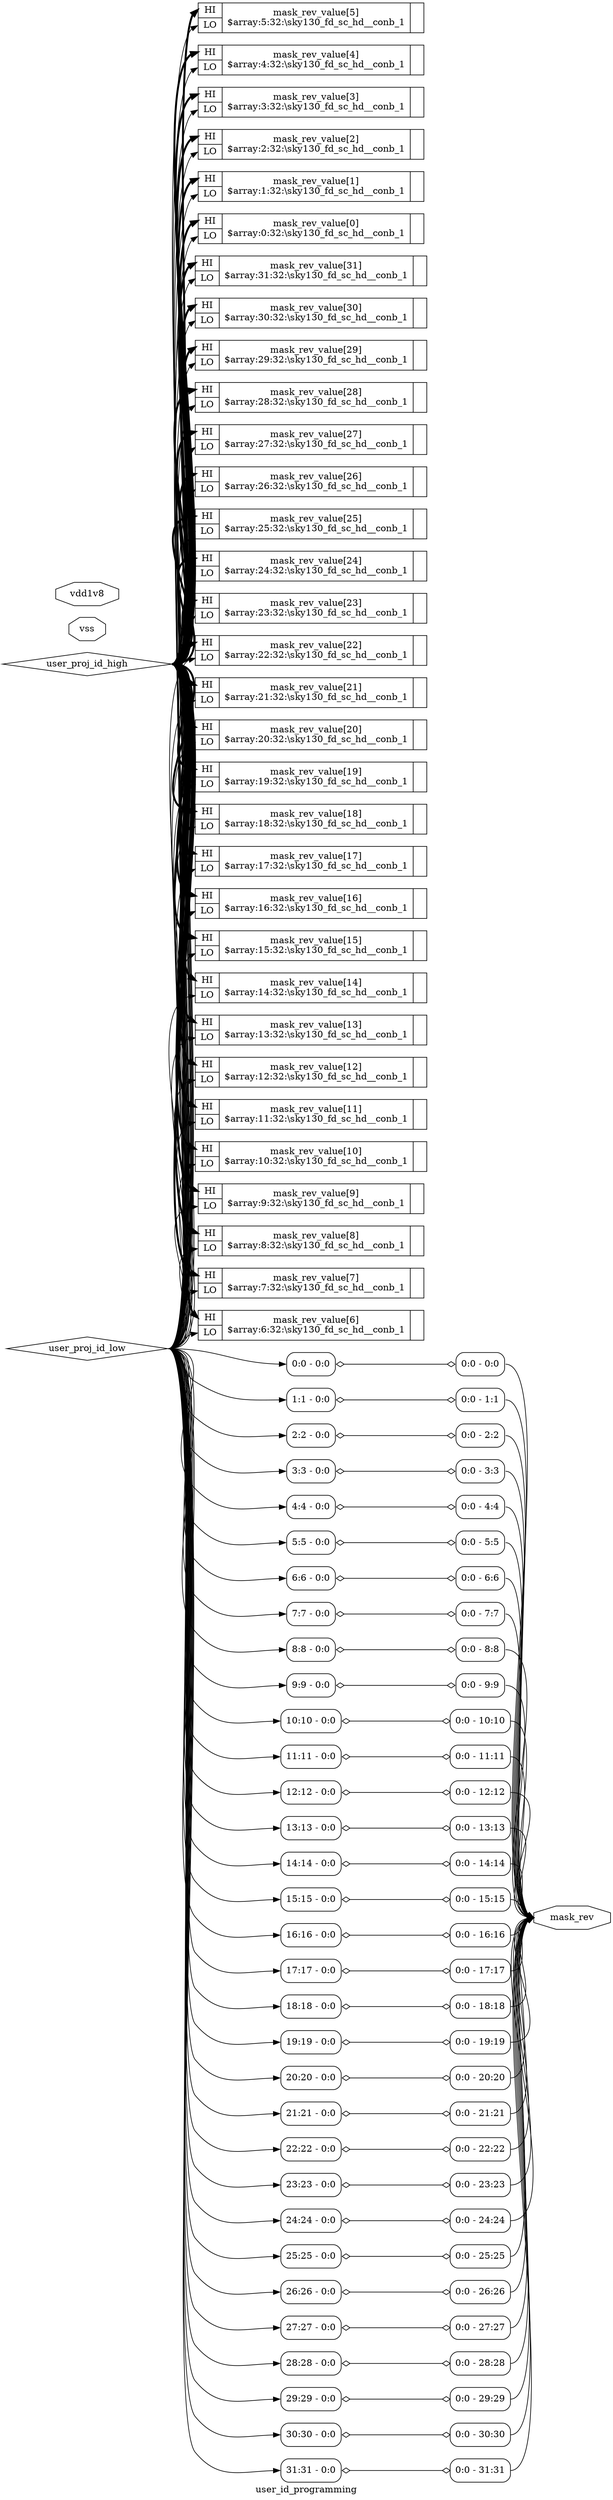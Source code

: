 digraph "user_id_programming" {
label="user_id_programming";
rankdir="LR";
remincross=true;
n1 [ shape=diamond, label="user_proj_id_low", color="black", fontcolor="black" ];
n2 [ shape=diamond, label="user_proj_id_high", color="black", fontcolor="black" ];
n3 [ shape=octagon, label="mask_rev", color="black", fontcolor="black" ];
n4 [ shape=octagon, label="vss", color="black", fontcolor="black" ];
n5 [ shape=octagon, label="vdd1v8", color="black", fontcolor="black" ];
c8 [ shape=record, label="{{<p6> HI|<p7> LO}|mask_rev_value[31]\n$array:31:32:\\sky130_fd_sc_hd__conb_1|{}}" ];
c9 [ shape=record, label="{{<p6> HI|<p7> LO}|mask_rev_value[30]\n$array:30:32:\\sky130_fd_sc_hd__conb_1|{}}" ];
c10 [ shape=record, label="{{<p6> HI|<p7> LO}|mask_rev_value[29]\n$array:29:32:\\sky130_fd_sc_hd__conb_1|{}}" ];
c11 [ shape=record, label="{{<p6> HI|<p7> LO}|mask_rev_value[28]\n$array:28:32:\\sky130_fd_sc_hd__conb_1|{}}" ];
c12 [ shape=record, label="{{<p6> HI|<p7> LO}|mask_rev_value[27]\n$array:27:32:\\sky130_fd_sc_hd__conb_1|{}}" ];
c13 [ shape=record, label="{{<p6> HI|<p7> LO}|mask_rev_value[26]\n$array:26:32:\\sky130_fd_sc_hd__conb_1|{}}" ];
c14 [ shape=record, label="{{<p6> HI|<p7> LO}|mask_rev_value[25]\n$array:25:32:\\sky130_fd_sc_hd__conb_1|{}}" ];
c15 [ shape=record, label="{{<p6> HI|<p7> LO}|mask_rev_value[24]\n$array:24:32:\\sky130_fd_sc_hd__conb_1|{}}" ];
c16 [ shape=record, label="{{<p6> HI|<p7> LO}|mask_rev_value[23]\n$array:23:32:\\sky130_fd_sc_hd__conb_1|{}}" ];
c17 [ shape=record, label="{{<p6> HI|<p7> LO}|mask_rev_value[22]\n$array:22:32:\\sky130_fd_sc_hd__conb_1|{}}" ];
c18 [ shape=record, label="{{<p6> HI|<p7> LO}|mask_rev_value[21]\n$array:21:32:\\sky130_fd_sc_hd__conb_1|{}}" ];
c19 [ shape=record, label="{{<p6> HI|<p7> LO}|mask_rev_value[20]\n$array:20:32:\\sky130_fd_sc_hd__conb_1|{}}" ];
c20 [ shape=record, label="{{<p6> HI|<p7> LO}|mask_rev_value[19]\n$array:19:32:\\sky130_fd_sc_hd__conb_1|{}}" ];
c21 [ shape=record, label="{{<p6> HI|<p7> LO}|mask_rev_value[18]\n$array:18:32:\\sky130_fd_sc_hd__conb_1|{}}" ];
c22 [ shape=record, label="{{<p6> HI|<p7> LO}|mask_rev_value[17]\n$array:17:32:\\sky130_fd_sc_hd__conb_1|{}}" ];
c23 [ shape=record, label="{{<p6> HI|<p7> LO}|mask_rev_value[16]\n$array:16:32:\\sky130_fd_sc_hd__conb_1|{}}" ];
c24 [ shape=record, label="{{<p6> HI|<p7> LO}|mask_rev_value[15]\n$array:15:32:\\sky130_fd_sc_hd__conb_1|{}}" ];
c25 [ shape=record, label="{{<p6> HI|<p7> LO}|mask_rev_value[14]\n$array:14:32:\\sky130_fd_sc_hd__conb_1|{}}" ];
c26 [ shape=record, label="{{<p6> HI|<p7> LO}|mask_rev_value[13]\n$array:13:32:\\sky130_fd_sc_hd__conb_1|{}}" ];
c27 [ shape=record, label="{{<p6> HI|<p7> LO}|mask_rev_value[12]\n$array:12:32:\\sky130_fd_sc_hd__conb_1|{}}" ];
c28 [ shape=record, label="{{<p6> HI|<p7> LO}|mask_rev_value[11]\n$array:11:32:\\sky130_fd_sc_hd__conb_1|{}}" ];
c29 [ shape=record, label="{{<p6> HI|<p7> LO}|mask_rev_value[10]\n$array:10:32:\\sky130_fd_sc_hd__conb_1|{}}" ];
c30 [ shape=record, label="{{<p6> HI|<p7> LO}|mask_rev_value[9]\n$array:9:32:\\sky130_fd_sc_hd__conb_1|{}}" ];
c31 [ shape=record, label="{{<p6> HI|<p7> LO}|mask_rev_value[8]\n$array:8:32:\\sky130_fd_sc_hd__conb_1|{}}" ];
c32 [ shape=record, label="{{<p6> HI|<p7> LO}|mask_rev_value[7]\n$array:7:32:\\sky130_fd_sc_hd__conb_1|{}}" ];
c33 [ shape=record, label="{{<p6> HI|<p7> LO}|mask_rev_value[6]\n$array:6:32:\\sky130_fd_sc_hd__conb_1|{}}" ];
c34 [ shape=record, label="{{<p6> HI|<p7> LO}|mask_rev_value[5]\n$array:5:32:\\sky130_fd_sc_hd__conb_1|{}}" ];
c35 [ shape=record, label="{{<p6> HI|<p7> LO}|mask_rev_value[4]\n$array:4:32:\\sky130_fd_sc_hd__conb_1|{}}" ];
c36 [ shape=record, label="{{<p6> HI|<p7> LO}|mask_rev_value[3]\n$array:3:32:\\sky130_fd_sc_hd__conb_1|{}}" ];
c37 [ shape=record, label="{{<p6> HI|<p7> LO}|mask_rev_value[2]\n$array:2:32:\\sky130_fd_sc_hd__conb_1|{}}" ];
c38 [ shape=record, label="{{<p6> HI|<p7> LO}|mask_rev_value[1]\n$array:1:32:\\sky130_fd_sc_hd__conb_1|{}}" ];
c39 [ shape=record, label="{{<p6> HI|<p7> LO}|mask_rev_value[0]\n$array:0:32:\\sky130_fd_sc_hd__conb_1|{}}" ];
x0 [ shape=record, style=rounded, label="<s0> 0:0 - 0:0 " ];
x1 [ shape=record, style=rounded, label="<s0> 0:0 - 0:0 " ];
x0:e -> x1:w [arrowhead=odiamond, arrowtail=odiamond, dir=both, color="black", label=""];
x2 [ shape=record, style=rounded, label="<s0> 1:1 - 0:0 " ];
x3 [ shape=record, style=rounded, label="<s0> 0:0 - 1:1 " ];
x2:e -> x3:w [arrowhead=odiamond, arrowtail=odiamond, dir=both, color="black", label=""];
x4 [ shape=record, style=rounded, label="<s0> 2:2 - 0:0 " ];
x5 [ shape=record, style=rounded, label="<s0> 0:0 - 2:2 " ];
x4:e -> x5:w [arrowhead=odiamond, arrowtail=odiamond, dir=both, color="black", label=""];
x6 [ shape=record, style=rounded, label="<s0> 3:3 - 0:0 " ];
x7 [ shape=record, style=rounded, label="<s0> 0:0 - 3:3 " ];
x6:e -> x7:w [arrowhead=odiamond, arrowtail=odiamond, dir=both, color="black", label=""];
x8 [ shape=record, style=rounded, label="<s0> 4:4 - 0:0 " ];
x9 [ shape=record, style=rounded, label="<s0> 0:0 - 4:4 " ];
x8:e -> x9:w [arrowhead=odiamond, arrowtail=odiamond, dir=both, color="black", label=""];
x10 [ shape=record, style=rounded, label="<s0> 5:5 - 0:0 " ];
x11 [ shape=record, style=rounded, label="<s0> 0:0 - 5:5 " ];
x10:e -> x11:w [arrowhead=odiamond, arrowtail=odiamond, dir=both, color="black", label=""];
x12 [ shape=record, style=rounded, label="<s0> 6:6 - 0:0 " ];
x13 [ shape=record, style=rounded, label="<s0> 0:0 - 6:6 " ];
x12:e -> x13:w [arrowhead=odiamond, arrowtail=odiamond, dir=both, color="black", label=""];
x14 [ shape=record, style=rounded, label="<s0> 7:7 - 0:0 " ];
x15 [ shape=record, style=rounded, label="<s0> 0:0 - 7:7 " ];
x14:e -> x15:w [arrowhead=odiamond, arrowtail=odiamond, dir=both, color="black", label=""];
x16 [ shape=record, style=rounded, label="<s0> 8:8 - 0:0 " ];
x17 [ shape=record, style=rounded, label="<s0> 0:0 - 8:8 " ];
x16:e -> x17:w [arrowhead=odiamond, arrowtail=odiamond, dir=both, color="black", label=""];
x18 [ shape=record, style=rounded, label="<s0> 9:9 - 0:0 " ];
x19 [ shape=record, style=rounded, label="<s0> 0:0 - 9:9 " ];
x18:e -> x19:w [arrowhead=odiamond, arrowtail=odiamond, dir=both, color="black", label=""];
x20 [ shape=record, style=rounded, label="<s0> 10:10 - 0:0 " ];
x21 [ shape=record, style=rounded, label="<s0> 0:0 - 10:10 " ];
x20:e -> x21:w [arrowhead=odiamond, arrowtail=odiamond, dir=both, color="black", label=""];
x22 [ shape=record, style=rounded, label="<s0> 11:11 - 0:0 " ];
x23 [ shape=record, style=rounded, label="<s0> 0:0 - 11:11 " ];
x22:e -> x23:w [arrowhead=odiamond, arrowtail=odiamond, dir=both, color="black", label=""];
x24 [ shape=record, style=rounded, label="<s0> 12:12 - 0:0 " ];
x25 [ shape=record, style=rounded, label="<s0> 0:0 - 12:12 " ];
x24:e -> x25:w [arrowhead=odiamond, arrowtail=odiamond, dir=both, color="black", label=""];
x26 [ shape=record, style=rounded, label="<s0> 13:13 - 0:0 " ];
x27 [ shape=record, style=rounded, label="<s0> 0:0 - 13:13 " ];
x26:e -> x27:w [arrowhead=odiamond, arrowtail=odiamond, dir=both, color="black", label=""];
x28 [ shape=record, style=rounded, label="<s0> 14:14 - 0:0 " ];
x29 [ shape=record, style=rounded, label="<s0> 0:0 - 14:14 " ];
x28:e -> x29:w [arrowhead=odiamond, arrowtail=odiamond, dir=both, color="black", label=""];
x30 [ shape=record, style=rounded, label="<s0> 15:15 - 0:0 " ];
x31 [ shape=record, style=rounded, label="<s0> 0:0 - 15:15 " ];
x30:e -> x31:w [arrowhead=odiamond, arrowtail=odiamond, dir=both, color="black", label=""];
x32 [ shape=record, style=rounded, label="<s0> 16:16 - 0:0 " ];
x33 [ shape=record, style=rounded, label="<s0> 0:0 - 16:16 " ];
x32:e -> x33:w [arrowhead=odiamond, arrowtail=odiamond, dir=both, color="black", label=""];
x34 [ shape=record, style=rounded, label="<s0> 17:17 - 0:0 " ];
x35 [ shape=record, style=rounded, label="<s0> 0:0 - 17:17 " ];
x34:e -> x35:w [arrowhead=odiamond, arrowtail=odiamond, dir=both, color="black", label=""];
x36 [ shape=record, style=rounded, label="<s0> 18:18 - 0:0 " ];
x37 [ shape=record, style=rounded, label="<s0> 0:0 - 18:18 " ];
x36:e -> x37:w [arrowhead=odiamond, arrowtail=odiamond, dir=both, color="black", label=""];
x38 [ shape=record, style=rounded, label="<s0> 19:19 - 0:0 " ];
x39 [ shape=record, style=rounded, label="<s0> 0:0 - 19:19 " ];
x38:e -> x39:w [arrowhead=odiamond, arrowtail=odiamond, dir=both, color="black", label=""];
x40 [ shape=record, style=rounded, label="<s0> 20:20 - 0:0 " ];
x41 [ shape=record, style=rounded, label="<s0> 0:0 - 20:20 " ];
x40:e -> x41:w [arrowhead=odiamond, arrowtail=odiamond, dir=both, color="black", label=""];
x42 [ shape=record, style=rounded, label="<s0> 21:21 - 0:0 " ];
x43 [ shape=record, style=rounded, label="<s0> 0:0 - 21:21 " ];
x42:e -> x43:w [arrowhead=odiamond, arrowtail=odiamond, dir=both, color="black", label=""];
x44 [ shape=record, style=rounded, label="<s0> 22:22 - 0:0 " ];
x45 [ shape=record, style=rounded, label="<s0> 0:0 - 22:22 " ];
x44:e -> x45:w [arrowhead=odiamond, arrowtail=odiamond, dir=both, color="black", label=""];
x46 [ shape=record, style=rounded, label="<s0> 23:23 - 0:0 " ];
x47 [ shape=record, style=rounded, label="<s0> 0:0 - 23:23 " ];
x46:e -> x47:w [arrowhead=odiamond, arrowtail=odiamond, dir=both, color="black", label=""];
x48 [ shape=record, style=rounded, label="<s0> 24:24 - 0:0 " ];
x49 [ shape=record, style=rounded, label="<s0> 0:0 - 24:24 " ];
x48:e -> x49:w [arrowhead=odiamond, arrowtail=odiamond, dir=both, color="black", label=""];
x50 [ shape=record, style=rounded, label="<s0> 25:25 - 0:0 " ];
x51 [ shape=record, style=rounded, label="<s0> 0:0 - 25:25 " ];
x50:e -> x51:w [arrowhead=odiamond, arrowtail=odiamond, dir=both, color="black", label=""];
x52 [ shape=record, style=rounded, label="<s0> 26:26 - 0:0 " ];
x53 [ shape=record, style=rounded, label="<s0> 0:0 - 26:26 " ];
x52:e -> x53:w [arrowhead=odiamond, arrowtail=odiamond, dir=both, color="black", label=""];
x54 [ shape=record, style=rounded, label="<s0> 27:27 - 0:0 " ];
x55 [ shape=record, style=rounded, label="<s0> 0:0 - 27:27 " ];
x54:e -> x55:w [arrowhead=odiamond, arrowtail=odiamond, dir=both, color="black", label=""];
x56 [ shape=record, style=rounded, label="<s0> 28:28 - 0:0 " ];
x57 [ shape=record, style=rounded, label="<s0> 0:0 - 28:28 " ];
x56:e -> x57:w [arrowhead=odiamond, arrowtail=odiamond, dir=both, color="black", label=""];
x58 [ shape=record, style=rounded, label="<s0> 29:29 - 0:0 " ];
x59 [ shape=record, style=rounded, label="<s0> 0:0 - 29:29 " ];
x58:e -> x59:w [arrowhead=odiamond, arrowtail=odiamond, dir=both, color="black", label=""];
x60 [ shape=record, style=rounded, label="<s0> 30:30 - 0:0 " ];
x61 [ shape=record, style=rounded, label="<s0> 0:0 - 30:30 " ];
x60:e -> x61:w [arrowhead=odiamond, arrowtail=odiamond, dir=both, color="black", label=""];
x62 [ shape=record, style=rounded, label="<s0> 31:31 - 0:0 " ];
x63 [ shape=record, style=rounded, label="<s0> 0:0 - 31:31 " ];
x62:e -> x63:w [arrowhead=odiamond, arrowtail=odiamond, dir=both, color="black", label=""];
n1:e -> c10:p7:w [color="black", label=""];
n1:e -> c11:p7:w [color="black", label=""];
n1:e -> c12:p7:w [color="black", label=""];
n1:e -> c13:p7:w [color="black", label=""];
n1:e -> c14:p7:w [color="black", label=""];
n1:e -> c15:p7:w [color="black", label=""];
n1:e -> c16:p7:w [color="black", label=""];
n1:e -> c17:p7:w [color="black", label=""];
n1:e -> c18:p7:w [color="black", label=""];
n1:e -> c19:p7:w [color="black", label=""];
n1:e -> c20:p7:w [color="black", label=""];
n1:e -> c21:p7:w [color="black", label=""];
n1:e -> c22:p7:w [color="black", label=""];
n1:e -> c23:p7:w [color="black", label=""];
n1:e -> c24:p7:w [color="black", label=""];
n1:e -> c25:p7:w [color="black", label=""];
n1:e -> c26:p7:w [color="black", label=""];
n1:e -> c27:p7:w [color="black", label=""];
n1:e -> c28:p7:w [color="black", label=""];
n1:e -> c29:p7:w [color="black", label=""];
n1:e -> c30:p7:w [color="black", label=""];
n1:e -> c31:p7:w [color="black", label=""];
n1:e -> c32:p7:w [color="black", label=""];
n1:e -> c33:p7:w [color="black", label=""];
n1:e -> c34:p7:w [color="black", label=""];
n1:e -> c35:p7:w [color="black", label=""];
n1:e -> c36:p7:w [color="black", label=""];
n1:e -> c37:p7:w [color="black", label=""];
n1:e -> c38:p7:w [color="black", label=""];
n1:e -> c39:p7:w [color="black", label=""];
n1:e -> c8:p7:w [color="black", label=""];
n1:e -> c9:p7:w [color="black", label=""];
n1:e -> x0:s0:w [color="black", label=""];
n1:e -> x10:s0:w [color="black", label=""];
n1:e -> x12:s0:w [color="black", label=""];
n1:e -> x14:s0:w [color="black", label=""];
n1:e -> x16:s0:w [color="black", label=""];
n1:e -> x18:s0:w [color="black", label=""];
n1:e -> x20:s0:w [color="black", label=""];
n1:e -> x22:s0:w [color="black", label=""];
n1:e -> x24:s0:w [color="black", label=""];
n1:e -> x26:s0:w [color="black", label=""];
n1:e -> x28:s0:w [color="black", label=""];
n1:e -> x2:s0:w [color="black", label=""];
n1:e -> x30:s0:w [color="black", label=""];
n1:e -> x32:s0:w [color="black", label=""];
n1:e -> x34:s0:w [color="black", label=""];
n1:e -> x36:s0:w [color="black", label=""];
n1:e -> x38:s0:w [color="black", label=""];
n1:e -> x40:s0:w [color="black", label=""];
n1:e -> x42:s0:w [color="black", label=""];
n1:e -> x44:s0:w [color="black", label=""];
n1:e -> x46:s0:w [color="black", label=""];
n1:e -> x48:s0:w [color="black", label=""];
n1:e -> x4:s0:w [color="black", label=""];
n1:e -> x50:s0:w [color="black", label=""];
n1:e -> x52:s0:w [color="black", label=""];
n1:e -> x54:s0:w [color="black", label=""];
n1:e -> x56:s0:w [color="black", label=""];
n1:e -> x58:s0:w [color="black", label=""];
n1:e -> x60:s0:w [color="black", label=""];
n1:e -> x62:s0:w [color="black", label=""];
n1:e -> x6:s0:w [color="black", label=""];
n1:e -> x8:s0:w [color="black", label=""];
n2:e -> c10:p6:w [color="black", style="setlinewidth(3)", label=""];
n2:e -> c11:p6:w [color="black", style="setlinewidth(3)", label=""];
n2:e -> c12:p6:w [color="black", style="setlinewidth(3)", label=""];
n2:e -> c13:p6:w [color="black", style="setlinewidth(3)", label=""];
n2:e -> c14:p6:w [color="black", style="setlinewidth(3)", label=""];
n2:e -> c15:p6:w [color="black", style="setlinewidth(3)", label=""];
n2:e -> c16:p6:w [color="black", style="setlinewidth(3)", label=""];
n2:e -> c17:p6:w [color="black", style="setlinewidth(3)", label=""];
n2:e -> c18:p6:w [color="black", style="setlinewidth(3)", label=""];
n2:e -> c19:p6:w [color="black", style="setlinewidth(3)", label=""];
n2:e -> c20:p6:w [color="black", style="setlinewidth(3)", label=""];
n2:e -> c21:p6:w [color="black", style="setlinewidth(3)", label=""];
n2:e -> c22:p6:w [color="black", style="setlinewidth(3)", label=""];
n2:e -> c23:p6:w [color="black", style="setlinewidth(3)", label=""];
n2:e -> c24:p6:w [color="black", style="setlinewidth(3)", label=""];
n2:e -> c25:p6:w [color="black", style="setlinewidth(3)", label=""];
n2:e -> c26:p6:w [color="black", style="setlinewidth(3)", label=""];
n2:e -> c27:p6:w [color="black", style="setlinewidth(3)", label=""];
n2:e -> c28:p6:w [color="black", style="setlinewidth(3)", label=""];
n2:e -> c29:p6:w [color="black", style="setlinewidth(3)", label=""];
n2:e -> c30:p6:w [color="black", style="setlinewidth(3)", label=""];
n2:e -> c31:p6:w [color="black", style="setlinewidth(3)", label=""];
n2:e -> c32:p6:w [color="black", style="setlinewidth(3)", label=""];
n2:e -> c33:p6:w [color="black", style="setlinewidth(3)", label=""];
n2:e -> c34:p6:w [color="black", style="setlinewidth(3)", label=""];
n2:e -> c35:p6:w [color="black", style="setlinewidth(3)", label=""];
n2:e -> c36:p6:w [color="black", style="setlinewidth(3)", label=""];
n2:e -> c37:p6:w [color="black", style="setlinewidth(3)", label=""];
n2:e -> c38:p6:w [color="black", style="setlinewidth(3)", label=""];
n2:e -> c39:p6:w [color="black", style="setlinewidth(3)", label=""];
n2:e -> c8:p6:w [color="black", style="setlinewidth(3)", label=""];
n2:e -> c9:p6:w [color="black", style="setlinewidth(3)", label=""];
x11:s0:e -> n3:w [color="black", label=""];
x13:s0:e -> n3:w [color="black", label=""];
x15:s0:e -> n3:w [color="black", label=""];
x17:s0:e -> n3:w [color="black", label=""];
x19:s0:e -> n3:w [color="black", label=""];
x1:s0:e -> n3:w [color="black", label=""];
x21:s0:e -> n3:w [color="black", label=""];
x23:s0:e -> n3:w [color="black", label=""];
x25:s0:e -> n3:w [color="black", label=""];
x27:s0:e -> n3:w [color="black", label=""];
x29:s0:e -> n3:w [color="black", label=""];
x31:s0:e -> n3:w [color="black", label=""];
x33:s0:e -> n3:w [color="black", label=""];
x35:s0:e -> n3:w [color="black", label=""];
x37:s0:e -> n3:w [color="black", label=""];
x39:s0:e -> n3:w [color="black", label=""];
x3:s0:e -> n3:w [color="black", label=""];
x41:s0:e -> n3:w [color="black", label=""];
x43:s0:e -> n3:w [color="black", label=""];
x45:s0:e -> n3:w [color="black", label=""];
x47:s0:e -> n3:w [color="black", label=""];
x49:s0:e -> n3:w [color="black", label=""];
x51:s0:e -> n3:w [color="black", label=""];
x53:s0:e -> n3:w [color="black", label=""];
x55:s0:e -> n3:w [color="black", label=""];
x57:s0:e -> n3:w [color="black", label=""];
x59:s0:e -> n3:w [color="black", label=""];
x5:s0:e -> n3:w [color="black", label=""];
x61:s0:e -> n3:w [color="black", label=""];
x63:s0:e -> n3:w [color="black", label=""];
x7:s0:e -> n3:w [color="black", label=""];
x9:s0:e -> n3:w [color="black", label=""];
}
